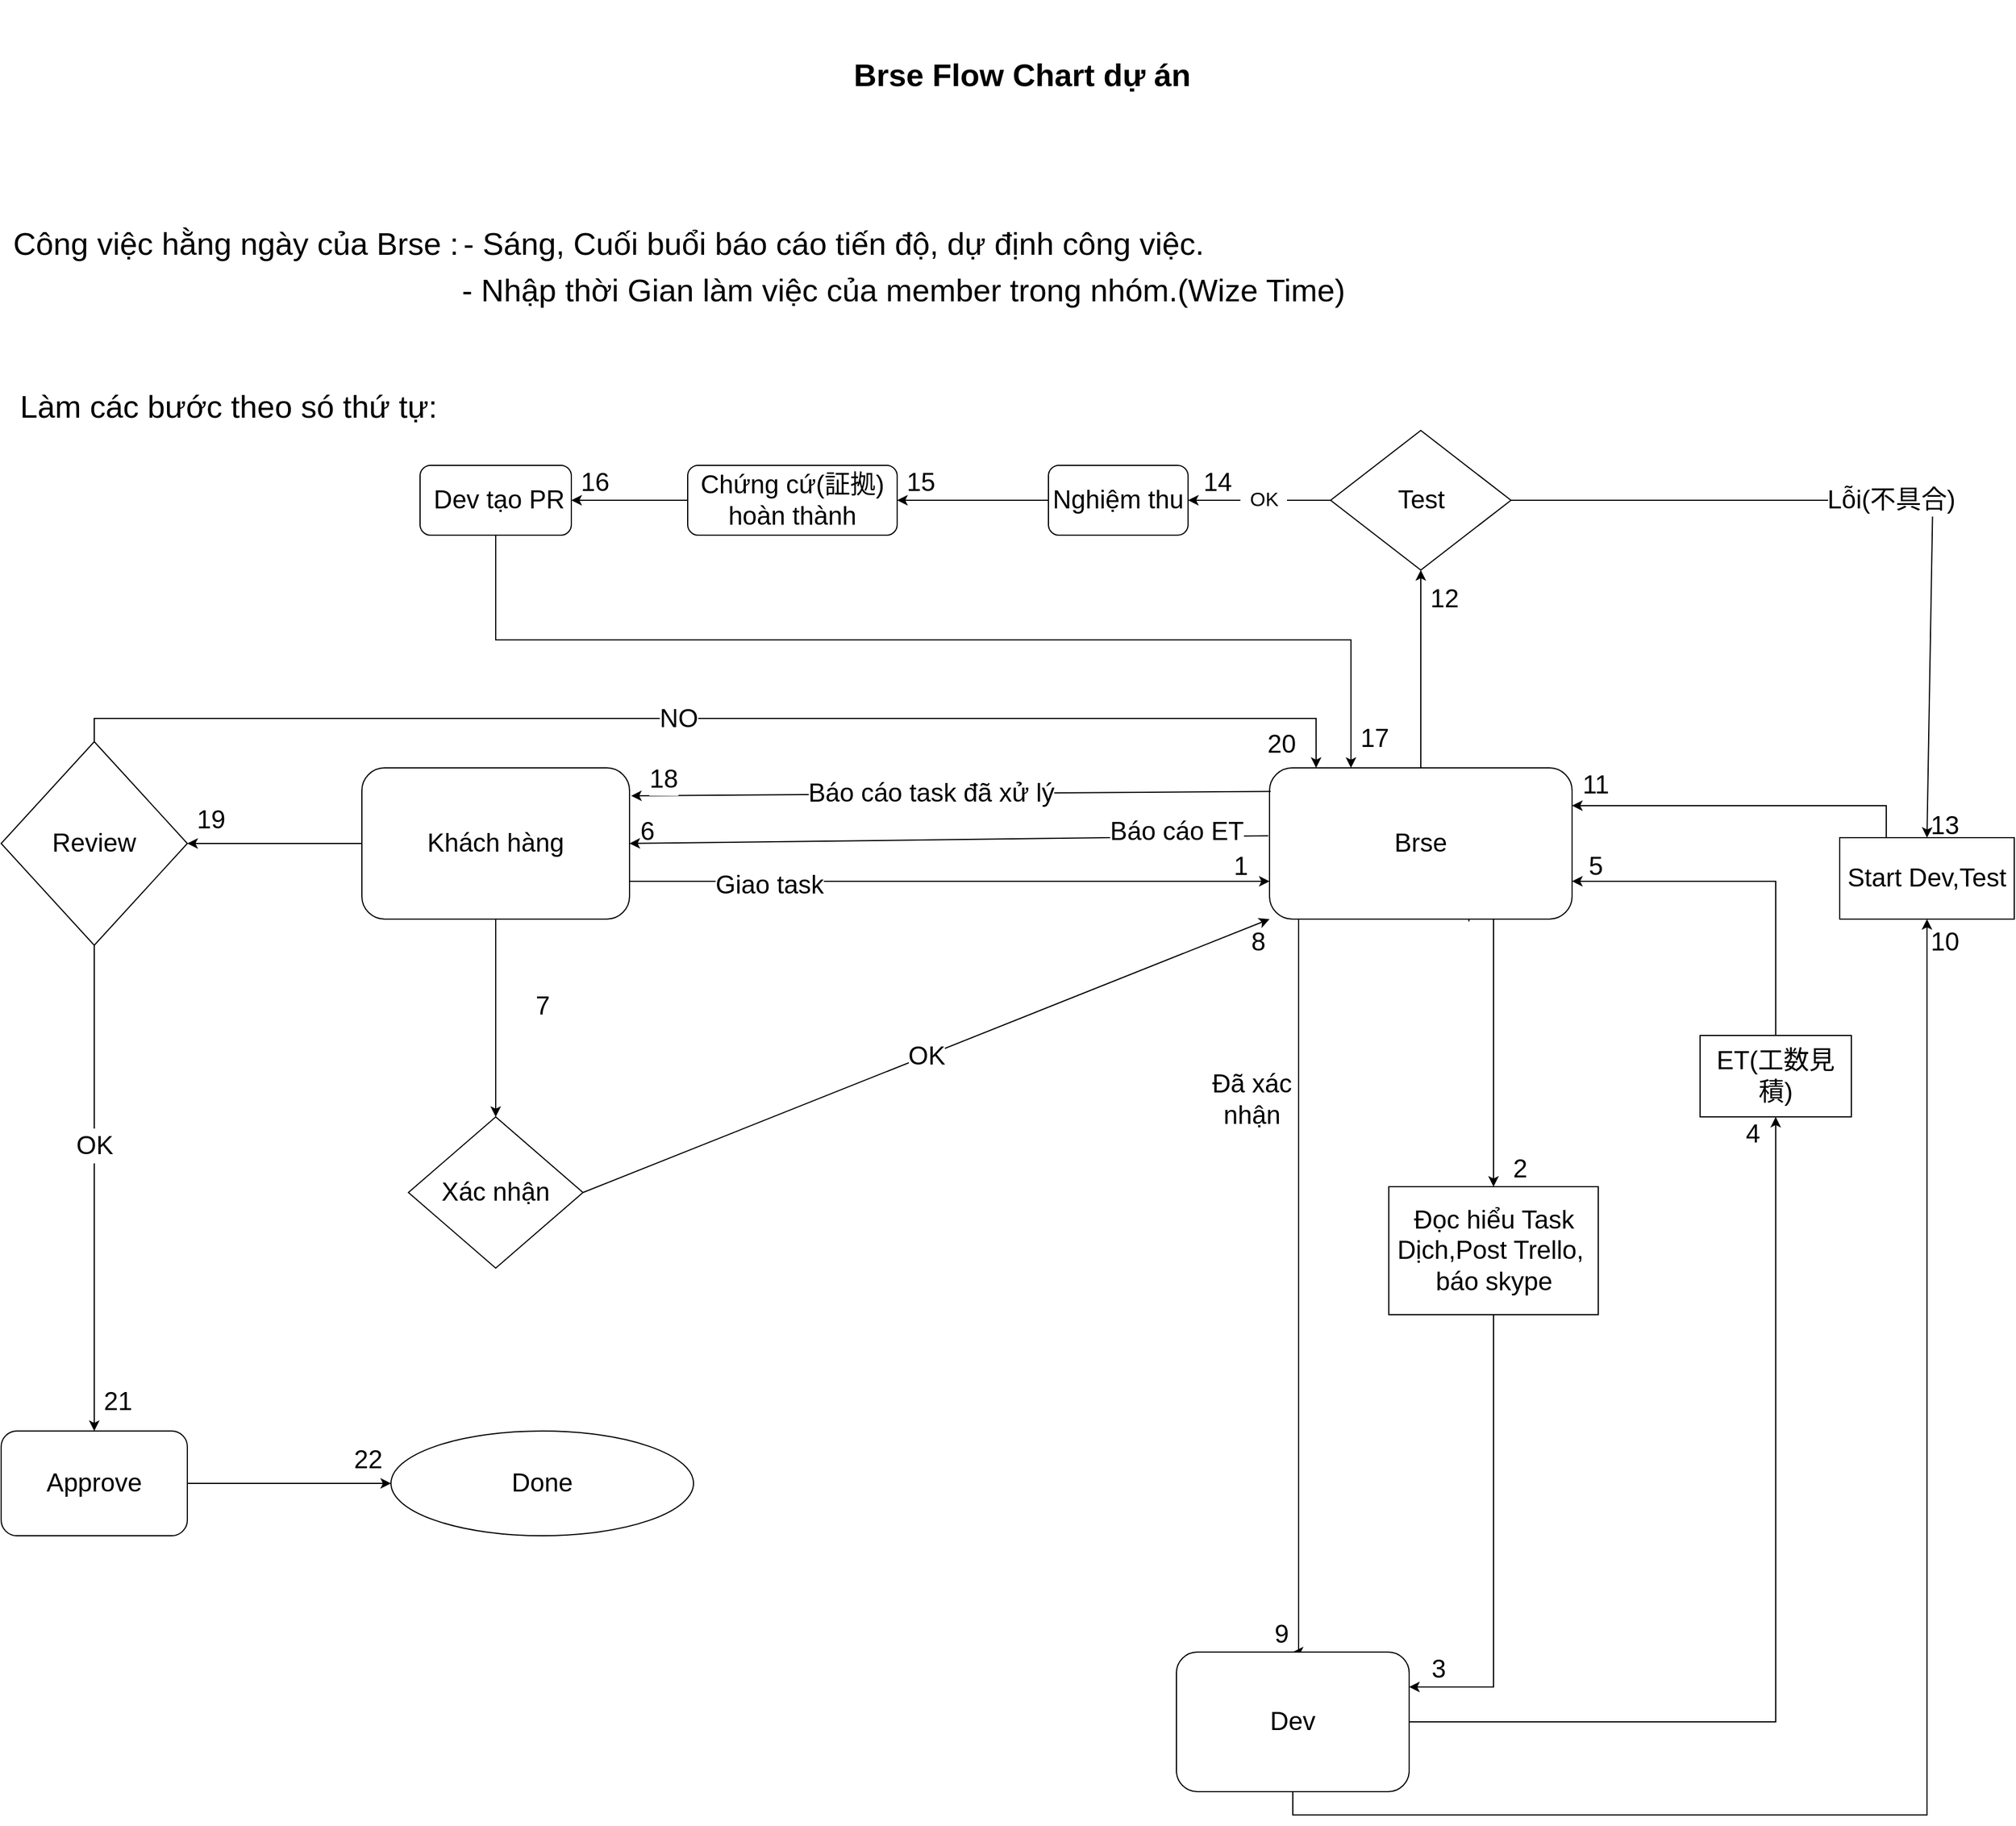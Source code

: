 <mxfile version="16.0.0" type="github">
  <diagram name="Page-1" id="74e2e168-ea6b-b213-b513-2b3c1d86103e">
    <mxGraphModel dx="2755" dy="1535" grid="1" gridSize="10" guides="1" tooltips="1" connect="1" arrows="1" fold="1" page="1" pageScale="1" pageWidth="1654" pageHeight="2336" background="none" math="0" shadow="0">
      <root>
        <mxCell id="0" />
        <mxCell id="1" parent="0" />
        <mxCell id="xQMkfc86nEP2Wq04Peo4-59" style="edgeStyle=orthogonalEdgeStyle;rounded=0;orthogonalLoop=1;jettySize=auto;html=1;exitX=0.5;exitY=1;exitDx=0;exitDy=0;entryX=0.5;entryY=0;entryDx=0;entryDy=0;fontSize=22;" parent="1" source="xQMkfc86nEP2Wq04Peo4-1" target="xQMkfc86nEP2Wq04Peo4-50" edge="1">
          <mxGeometry relative="1" as="geometry" />
        </mxCell>
        <mxCell id="xQMkfc86nEP2Wq04Peo4-154" style="edgeStyle=orthogonalEdgeStyle;rounded=0;orthogonalLoop=1;jettySize=auto;html=1;exitX=0;exitY=0.5;exitDx=0;exitDy=0;entryX=1;entryY=0.5;entryDx=0;entryDy=0;fontSize=22;" parent="1" source="xQMkfc86nEP2Wq04Peo4-1" target="xQMkfc86nEP2Wq04Peo4-153" edge="1">
          <mxGeometry relative="1" as="geometry" />
        </mxCell>
        <mxCell id="xQMkfc86nEP2Wq04Peo4-1" value="&lt;font style=&quot;font-size: 22px;&quot;&gt;Khách hàng&lt;/font&gt;" style="rounded=1;whiteSpace=wrap;html=1;fontSize=22;" parent="1" vertex="1">
          <mxGeometry x="1080" y="670" width="230" height="130" as="geometry" />
        </mxCell>
        <mxCell id="xQMkfc86nEP2Wq04Peo4-2" value="&lt;font style=&quot;font-size: 27px&quot;&gt;Brse Flow Chart dự án&lt;/font&gt;" style="text;html=1;strokeColor=none;fillColor=none;align=center;verticalAlign=middle;whiteSpace=wrap;rounded=0;fontSize=27;fontStyle=1" parent="1" vertex="1">
          <mxGeometry x="1140" y="10" width="1015" height="130" as="geometry" />
        </mxCell>
        <mxCell id="xQMkfc86nEP2Wq04Peo4-42" style="edgeStyle=orthogonalEdgeStyle;rounded=0;orthogonalLoop=1;jettySize=auto;html=1;fontSize=22;entryX=0.5;entryY=0;entryDx=0;entryDy=0;" parent="1" source="xQMkfc86nEP2Wq04Peo4-3" target="xQMkfc86nEP2Wq04Peo4-12" edge="1">
          <mxGeometry relative="1" as="geometry">
            <Array as="points">
              <mxPoint x="1885" y="860" />
              <mxPoint x="1885" y="860" />
            </Array>
          </mxGeometry>
        </mxCell>
        <mxCell id="xQMkfc86nEP2Wq04Peo4-55" style="edgeStyle=orthogonalEdgeStyle;rounded=0;orthogonalLoop=1;jettySize=auto;html=1;exitX=0.659;exitY=1.015;exitDx=0;exitDy=0;entryX=0.5;entryY=0;entryDx=0;entryDy=0;fontSize=22;exitPerimeter=0;" parent="1" source="xQMkfc86nEP2Wq04Peo4-3" target="xQMkfc86nEP2Wq04Peo4-7" edge="1">
          <mxGeometry relative="1" as="geometry">
            <Array as="points">
              <mxPoint x="2031" y="800" />
            </Array>
          </mxGeometry>
        </mxCell>
        <mxCell id="xQMkfc86nEP2Wq04Peo4-120" style="edgeStyle=orthogonalEdgeStyle;rounded=0;orthogonalLoop=1;jettySize=auto;html=1;exitX=0.5;exitY=0;exitDx=0;exitDy=0;entryX=0.5;entryY=1;entryDx=0;entryDy=0;fontSize=22;" parent="1" source="xQMkfc86nEP2Wq04Peo4-3" target="xQMkfc86nEP2Wq04Peo4-66" edge="1">
          <mxGeometry relative="1" as="geometry" />
        </mxCell>
        <mxCell id="xQMkfc86nEP2Wq04Peo4-3" value="&lt;font style=&quot;font-size: 22px;&quot;&gt;Brse&lt;/font&gt;" style="rounded=1;whiteSpace=wrap;html=1;fontSize=22;" parent="1" vertex="1">
          <mxGeometry x="1860" y="670" width="260" height="130" as="geometry" />
        </mxCell>
        <mxCell id="xQMkfc86nEP2Wq04Peo4-56" style="edgeStyle=orthogonalEdgeStyle;rounded=0;orthogonalLoop=1;jettySize=auto;html=1;exitX=0.5;exitY=1;exitDx=0;exitDy=0;fontSize=22;entryX=1;entryY=0.25;entryDx=0;entryDy=0;" parent="1" source="xQMkfc86nEP2Wq04Peo4-7" target="xQMkfc86nEP2Wq04Peo4-12" edge="1">
          <mxGeometry relative="1" as="geometry">
            <mxPoint x="2040" y="1270" as="targetPoint" />
          </mxGeometry>
        </mxCell>
        <mxCell id="xQMkfc86nEP2Wq04Peo4-7" value="Đọc hiểu Task&lt;br style=&quot;font-size: 22px;&quot;&gt;Dịch,Post Trello,&amp;nbsp;&lt;br style=&quot;font-size: 22px;&quot;&gt;báo skype" style="whiteSpace=wrap;html=1;fontSize=22;" parent="1" vertex="1">
          <mxGeometry x="1962.5" y="1030" width="180" height="110" as="geometry" />
        </mxCell>
        <mxCell id="xQMkfc86nEP2Wq04Peo4-14" style="edgeStyle=orthogonalEdgeStyle;rounded=0;orthogonalLoop=1;jettySize=auto;html=1;fontSize=22;entryX=0.5;entryY=1;entryDx=0;entryDy=0;" parent="1" source="xQMkfc86nEP2Wq04Peo4-12" target="xQMkfc86nEP2Wq04Peo4-15" edge="1">
          <mxGeometry relative="1" as="geometry">
            <mxPoint x="2130" y="1155" as="targetPoint" />
          </mxGeometry>
        </mxCell>
        <mxCell id="xQMkfc86nEP2Wq04Peo4-62" style="edgeStyle=orthogonalEdgeStyle;rounded=0;orthogonalLoop=1;jettySize=auto;html=1;exitX=0.5;exitY=1;exitDx=0;exitDy=0;entryX=0.5;entryY=1;entryDx=0;entryDy=0;fontSize=22;" parent="1" source="xQMkfc86nEP2Wq04Peo4-12" target="xQMkfc86nEP2Wq04Peo4-58" edge="1">
          <mxGeometry relative="1" as="geometry" />
        </mxCell>
        <mxCell id="xQMkfc86nEP2Wq04Peo4-12" value="Dev" style="rounded=1;whiteSpace=wrap;html=1;fontSize=22;" parent="1" vertex="1">
          <mxGeometry x="1780" y="1430" width="200" height="120" as="geometry" />
        </mxCell>
        <mxCell id="xQMkfc86nEP2Wq04Peo4-64" style="edgeStyle=orthogonalEdgeStyle;rounded=0;orthogonalLoop=1;jettySize=auto;html=1;exitX=0.5;exitY=0;exitDx=0;exitDy=0;entryX=1;entryY=0.75;entryDx=0;entryDy=0;fontSize=22;" parent="1" source="xQMkfc86nEP2Wq04Peo4-15" target="xQMkfc86nEP2Wq04Peo4-3" edge="1">
          <mxGeometry relative="1" as="geometry" />
        </mxCell>
        <mxCell id="xQMkfc86nEP2Wq04Peo4-15" value="ET(工数見積)" style="rounded=0;whiteSpace=wrap;html=1;fontSize=22;" parent="1" vertex="1">
          <mxGeometry x="2230" y="900" width="130" height="70" as="geometry" />
        </mxCell>
        <mxCell id="xQMkfc86nEP2Wq04Peo4-48" value="Đã xác nhận" style="text;html=1;strokeColor=none;fillColor=none;align=center;verticalAlign=middle;whiteSpace=wrap;rounded=0;fontSize=22;" parent="1" vertex="1">
          <mxGeometry x="1790" y="900" width="110" height="110" as="geometry" />
        </mxCell>
        <mxCell id="xQMkfc86nEP2Wq04Peo4-50" value="Xác nhận" style="rhombus;whiteSpace=wrap;html=1;fontSize=22;" parent="1" vertex="1">
          <mxGeometry x="1120" y="970" width="150" height="130" as="geometry" />
        </mxCell>
        <mxCell id="xQMkfc86nEP2Wq04Peo4-52" value="" style="endArrow=classic;html=1;rounded=0;fontSize=22;exitX=1;exitY=0.5;exitDx=0;exitDy=0;" parent="1" source="xQMkfc86nEP2Wq04Peo4-50" edge="1">
          <mxGeometry relative="1" as="geometry">
            <mxPoint x="1325" y="954.33" as="sourcePoint" />
            <mxPoint x="1860" y="800" as="targetPoint" />
          </mxGeometry>
        </mxCell>
        <mxCell id="xQMkfc86nEP2Wq04Peo4-53" value="OK" style="edgeLabel;resizable=0;html=1;align=center;verticalAlign=middle;fontSize=22;" parent="xQMkfc86nEP2Wq04Peo4-52" connectable="0" vertex="1">
          <mxGeometry relative="1" as="geometry" />
        </mxCell>
        <mxCell id="xQMkfc86nEP2Wq04Peo4-63" style="edgeStyle=orthogonalEdgeStyle;rounded=0;orthogonalLoop=1;jettySize=auto;html=1;exitX=0;exitY=0.25;exitDx=0;exitDy=0;entryX=1;entryY=0.25;entryDx=0;entryDy=0;fontSize=22;" parent="1" source="xQMkfc86nEP2Wq04Peo4-58" target="xQMkfc86nEP2Wq04Peo4-3" edge="1">
          <mxGeometry relative="1" as="geometry">
            <Array as="points">
              <mxPoint x="2390" y="755" />
              <mxPoint x="2390" y="703" />
            </Array>
          </mxGeometry>
        </mxCell>
        <mxCell id="xQMkfc86nEP2Wq04Peo4-58" value="Start Dev,Test" style="whiteSpace=wrap;html=1;fontSize=22;" parent="1" vertex="1">
          <mxGeometry x="2350" y="730" width="150" height="70" as="geometry" />
        </mxCell>
        <mxCell id="xQMkfc86nEP2Wq04Peo4-122" style="edgeStyle=orthogonalEdgeStyle;rounded=0;orthogonalLoop=1;jettySize=auto;html=1;exitX=0;exitY=0.5;exitDx=0;exitDy=0;entryX=1;entryY=0.5;entryDx=0;entryDy=0;fontSize=22;startArrow=none;" parent="1" source="pd8-yEGjDNb1RQK0JbQd-3" target="xQMkfc86nEP2Wq04Peo4-77" edge="1">
          <mxGeometry relative="1" as="geometry" />
        </mxCell>
        <mxCell id="xQMkfc86nEP2Wq04Peo4-66" value="Test" style="rhombus;whiteSpace=wrap;html=1;fontSize=22;" parent="1" vertex="1">
          <mxGeometry x="1912.5" y="380" width="155" height="120" as="geometry" />
        </mxCell>
        <mxCell id="xQMkfc86nEP2Wq04Peo4-72" value="" style="endArrow=classic;html=1;rounded=0;fontSize=22;entryX=0.5;entryY=0;entryDx=0;entryDy=0;exitX=1;exitY=0.5;exitDx=0;exitDy=0;" parent="1" source="xQMkfc86nEP2Wq04Peo4-66" target="xQMkfc86nEP2Wq04Peo4-58" edge="1">
          <mxGeometry relative="1" as="geometry">
            <mxPoint x="2420" y="660" as="sourcePoint" />
            <mxPoint x="2418.89" y="740" as="targetPoint" />
            <Array as="points">
              <mxPoint x="2430" y="440" />
            </Array>
          </mxGeometry>
        </mxCell>
        <mxCell id="xQMkfc86nEP2Wq04Peo4-73" value="Lỗi(不具合)" style="edgeLabel;resizable=0;html=1;align=center;verticalAlign=middle;fontSize=22;" parent="xQMkfc86nEP2Wq04Peo4-72" connectable="0" vertex="1">
          <mxGeometry relative="1" as="geometry" />
        </mxCell>
        <mxCell id="xQMkfc86nEP2Wq04Peo4-123" style="edgeStyle=orthogonalEdgeStyle;rounded=0;orthogonalLoop=1;jettySize=auto;html=1;exitX=0;exitY=0.5;exitDx=0;exitDy=0;entryX=1;entryY=0.5;entryDx=0;entryDy=0;fontSize=22;" parent="1" source="xQMkfc86nEP2Wq04Peo4-77" target="xQMkfc86nEP2Wq04Peo4-110" edge="1">
          <mxGeometry relative="1" as="geometry" />
        </mxCell>
        <mxCell id="xQMkfc86nEP2Wq04Peo4-77" value="Nghiệm thu" style="rounded=1;whiteSpace=wrap;html=1;fontSize=22;" parent="1" vertex="1">
          <mxGeometry x="1670" y="410" width="120" height="60" as="geometry" />
        </mxCell>
        <mxCell id="xQMkfc86nEP2Wq04Peo4-90" value="1" style="text;html=1;align=center;verticalAlign=middle;resizable=0;points=[];autosize=1;strokeColor=none;fillColor=none;fontSize=22;" parent="1" vertex="1">
          <mxGeometry x="1820" y="740" width="30" height="30" as="geometry" />
        </mxCell>
        <mxCell id="xQMkfc86nEP2Wq04Peo4-91" value="2" style="text;html=1;align=center;verticalAlign=middle;resizable=0;points=[];autosize=1;strokeColor=none;fillColor=none;fontSize=22;" parent="1" vertex="1">
          <mxGeometry x="2060" y="1000" width="30" height="30" as="geometry" />
        </mxCell>
        <mxCell id="xQMkfc86nEP2Wq04Peo4-92" value="3" style="text;html=1;align=center;verticalAlign=middle;resizable=0;points=[];autosize=1;strokeColor=none;fillColor=none;fontSize=22;" parent="1" vertex="1">
          <mxGeometry x="1990" y="1430" width="30" height="30" as="geometry" />
        </mxCell>
        <mxCell id="xQMkfc86nEP2Wq04Peo4-93" value="4" style="text;html=1;align=center;verticalAlign=middle;resizable=0;points=[];autosize=1;strokeColor=none;fillColor=none;fontSize=22;" parent="1" vertex="1">
          <mxGeometry x="2260" y="970" width="30" height="30" as="geometry" />
        </mxCell>
        <mxCell id="xQMkfc86nEP2Wq04Peo4-94" value="5" style="text;html=1;align=center;verticalAlign=middle;resizable=0;points=[];autosize=1;strokeColor=none;fillColor=none;fontSize=22;" parent="1" vertex="1">
          <mxGeometry x="2125" y="740" width="30" height="30" as="geometry" />
        </mxCell>
        <mxCell id="xQMkfc86nEP2Wq04Peo4-95" value="6" style="text;html=1;align=center;verticalAlign=middle;resizable=0;points=[];autosize=1;strokeColor=none;fillColor=none;fontSize=22;" parent="1" vertex="1">
          <mxGeometry x="1310" y="710" width="30" height="30" as="geometry" />
        </mxCell>
        <mxCell id="xQMkfc86nEP2Wq04Peo4-96" value="7" style="text;html=1;align=center;verticalAlign=middle;resizable=0;points=[];autosize=1;strokeColor=none;fillColor=none;fontSize=22;" parent="1" vertex="1">
          <mxGeometry x="1220" y="860" width="30" height="30" as="geometry" />
        </mxCell>
        <mxCell id="xQMkfc86nEP2Wq04Peo4-97" value="8" style="text;html=1;align=center;verticalAlign=middle;resizable=0;points=[];autosize=1;strokeColor=none;fillColor=none;fontSize=22;" parent="1" vertex="1">
          <mxGeometry x="1835" y="805" width="30" height="30" as="geometry" />
        </mxCell>
        <mxCell id="xQMkfc86nEP2Wq04Peo4-98" value="9" style="text;html=1;align=center;verticalAlign=middle;resizable=0;points=[];autosize=1;strokeColor=none;fillColor=none;fontSize=22;" parent="1" vertex="1">
          <mxGeometry x="1855" y="1400" width="30" height="30" as="geometry" />
        </mxCell>
        <mxCell id="xQMkfc86nEP2Wq04Peo4-100" value="10" style="text;html=1;align=center;verticalAlign=middle;resizable=0;points=[];autosize=1;strokeColor=none;fillColor=none;fontSize=22;" parent="1" vertex="1">
          <mxGeometry x="2420" y="805" width="40" height="30" as="geometry" />
        </mxCell>
        <mxCell id="xQMkfc86nEP2Wq04Peo4-101" value="11" style="text;html=1;align=center;verticalAlign=middle;resizable=0;points=[];autosize=1;strokeColor=none;fillColor=none;fontSize=22;" parent="1" vertex="1">
          <mxGeometry x="2120" y="670" width="40" height="30" as="geometry" />
        </mxCell>
        <mxCell id="xQMkfc86nEP2Wq04Peo4-124" style="edgeStyle=orthogonalEdgeStyle;rounded=0;orthogonalLoop=1;jettySize=auto;html=1;exitX=0.5;exitY=1;exitDx=0;exitDy=0;fontSize=22;" parent="1" source="pd8-yEGjDNb1RQK0JbQd-6" edge="1">
          <mxGeometry relative="1" as="geometry">
            <mxPoint x="1930" y="670" as="targetPoint" />
            <Array as="points">
              <mxPoint x="1195" y="560" />
              <mxPoint x="1930" y="560" />
            </Array>
          </mxGeometry>
        </mxCell>
        <mxCell id="pd8-yEGjDNb1RQK0JbQd-7" style="edgeStyle=orthogonalEdgeStyle;rounded=0;orthogonalLoop=1;jettySize=auto;html=1;exitX=0;exitY=0.5;exitDx=0;exitDy=0;entryX=1;entryY=0.5;entryDx=0;entryDy=0;fontSize=22;" edge="1" parent="1" source="xQMkfc86nEP2Wq04Peo4-110" target="pd8-yEGjDNb1RQK0JbQd-6">
          <mxGeometry relative="1" as="geometry" />
        </mxCell>
        <mxCell id="xQMkfc86nEP2Wq04Peo4-110" value="Chứng cứ(証拠) hoàn thành" style="rounded=1;whiteSpace=wrap;html=1;fontSize=22;" parent="1" vertex="1">
          <mxGeometry x="1360" y="410" width="180" height="60" as="geometry" />
        </mxCell>
        <mxCell id="xQMkfc86nEP2Wq04Peo4-163" value="" style="edgeStyle=orthogonalEdgeStyle;rounded=0;orthogonalLoop=1;jettySize=auto;html=1;fontSize=22;" parent="1" source="xQMkfc86nEP2Wq04Peo4-116" target="xQMkfc86nEP2Wq04Peo4-162" edge="1">
          <mxGeometry relative="1" as="geometry" />
        </mxCell>
        <mxCell id="xQMkfc86nEP2Wq04Peo4-116" value="Approve" style="rounded=1;whiteSpace=wrap;html=1;fontSize=22;" parent="1" vertex="1">
          <mxGeometry x="770" y="1240" width="160" height="90" as="geometry" />
        </mxCell>
        <mxCell id="xQMkfc86nEP2Wq04Peo4-139" value="" style="endArrow=classic;html=1;rounded=0;fontSize=22;exitX=-0.004;exitY=0.449;exitDx=0;exitDy=0;exitPerimeter=0;entryX=1;entryY=0.5;entryDx=0;entryDy=0;" parent="1" source="xQMkfc86nEP2Wq04Peo4-3" target="xQMkfc86nEP2Wq04Peo4-1" edge="1">
          <mxGeometry relative="1" as="geometry">
            <mxPoint x="1660" y="870" as="sourcePoint" />
            <mxPoint x="1370" y="690" as="targetPoint" />
            <Array as="points" />
          </mxGeometry>
        </mxCell>
        <mxCell id="xQMkfc86nEP2Wq04Peo4-140" value="Báo cáo ET" style="edgeLabel;resizable=0;html=1;align=center;verticalAlign=middle;fontSize=22;" parent="xQMkfc86nEP2Wq04Peo4-139" connectable="0" vertex="1">
          <mxGeometry relative="1" as="geometry">
            <mxPoint x="195" y="-7" as="offset" />
          </mxGeometry>
        </mxCell>
        <mxCell id="xQMkfc86nEP2Wq04Peo4-141" value="" style="endArrow=classic;html=1;rounded=0;fontSize=22;entryX=0;entryY=0.75;entryDx=0;entryDy=0;exitX=1;exitY=0.75;exitDx=0;exitDy=0;" parent="1" source="xQMkfc86nEP2Wq04Peo4-1" target="xQMkfc86nEP2Wq04Peo4-3" edge="1">
          <mxGeometry relative="1" as="geometry">
            <mxPoint x="1660" y="870" as="sourcePoint" />
            <mxPoint x="1760" y="870" as="targetPoint" />
          </mxGeometry>
        </mxCell>
        <mxCell id="xQMkfc86nEP2Wq04Peo4-142" value="Giao task" style="edgeLabel;resizable=0;html=1;align=center;verticalAlign=middle;fontSize=22;" parent="xQMkfc86nEP2Wq04Peo4-141" connectable="0" vertex="1">
          <mxGeometry relative="1" as="geometry">
            <mxPoint x="-155" y="3" as="offset" />
          </mxGeometry>
        </mxCell>
        <mxCell id="xQMkfc86nEP2Wq04Peo4-150" value="" style="endArrow=classic;html=1;rounded=0;fontSize=22;exitX=0.004;exitY=0.156;exitDx=0;exitDy=0;exitPerimeter=0;entryX=1.006;entryY=0.185;entryDx=0;entryDy=0;entryPerimeter=0;" parent="1" source="xQMkfc86nEP2Wq04Peo4-3" target="xQMkfc86nEP2Wq04Peo4-1" edge="1">
          <mxGeometry relative="1" as="geometry">
            <mxPoint x="1650" y="700" as="sourcePoint" />
            <mxPoint x="1750" y="700" as="targetPoint" />
          </mxGeometry>
        </mxCell>
        <mxCell id="xQMkfc86nEP2Wq04Peo4-151" value="Báo cáo task đã xử lý" style="edgeLabel;resizable=0;html=1;align=center;verticalAlign=middle;fontSize=22;" parent="xQMkfc86nEP2Wq04Peo4-150" connectable="0" vertex="1">
          <mxGeometry relative="1" as="geometry">
            <mxPoint x="-17" as="offset" />
          </mxGeometry>
        </mxCell>
        <mxCell id="xQMkfc86nEP2Wq04Peo4-169" value="18" style="edgeLabel;html=1;align=center;verticalAlign=middle;resizable=0;points=[];fontSize=22;" parent="xQMkfc86nEP2Wq04Peo4-150" vertex="1" connectable="0">
          <mxGeometry x="0.903" y="-6" relative="1" as="geometry">
            <mxPoint x="1" y="-8" as="offset" />
          </mxGeometry>
        </mxCell>
        <mxCell id="xQMkfc86nEP2Wq04Peo4-155" style="edgeStyle=orthogonalEdgeStyle;rounded=0;orthogonalLoop=1;jettySize=auto;html=1;exitX=0.5;exitY=1;exitDx=0;exitDy=0;entryX=0.5;entryY=0;entryDx=0;entryDy=0;fontSize=22;startArrow=none;" parent="1" source="xQMkfc86nEP2Wq04Peo4-156" target="xQMkfc86nEP2Wq04Peo4-116" edge="1">
          <mxGeometry relative="1" as="geometry" />
        </mxCell>
        <mxCell id="xQMkfc86nEP2Wq04Peo4-160" style="edgeStyle=orthogonalEdgeStyle;rounded=0;orthogonalLoop=1;jettySize=auto;html=1;exitX=0.5;exitY=0;exitDx=0;exitDy=0;entryX=0.154;entryY=0;entryDx=0;entryDy=0;entryPerimeter=0;fontSize=22;" parent="1" source="xQMkfc86nEP2Wq04Peo4-153" target="xQMkfc86nEP2Wq04Peo4-3" edge="1">
          <mxGeometry relative="1" as="geometry" />
        </mxCell>
        <mxCell id="xQMkfc86nEP2Wq04Peo4-161" value="NO" style="edgeLabel;html=1;align=center;verticalAlign=middle;resizable=0;points=[];fontSize=22;" parent="xQMkfc86nEP2Wq04Peo4-160" vertex="1" connectable="0">
          <mxGeometry x="-0.062" relative="1" as="geometry">
            <mxPoint as="offset" />
          </mxGeometry>
        </mxCell>
        <mxCell id="xQMkfc86nEP2Wq04Peo4-153" value="Review" style="rhombus;whiteSpace=wrap;html=1;fontSize=22;" parent="1" vertex="1">
          <mxGeometry x="770" y="647.5" width="160" height="175" as="geometry" />
        </mxCell>
        <mxCell id="xQMkfc86nEP2Wq04Peo4-156" value="OK" style="text;html=1;align=center;verticalAlign=middle;resizable=0;points=[];autosize=1;strokeColor=none;fillColor=none;fontSize=22;" parent="1" vertex="1">
          <mxGeometry x="825" y="980" width="50" height="30" as="geometry" />
        </mxCell>
        <mxCell id="xQMkfc86nEP2Wq04Peo4-157" value="" style="edgeStyle=orthogonalEdgeStyle;rounded=0;orthogonalLoop=1;jettySize=auto;html=1;exitX=0.5;exitY=1;exitDx=0;exitDy=0;entryX=0.5;entryY=0;entryDx=0;entryDy=0;fontSize=22;endArrow=none;" parent="1" source="xQMkfc86nEP2Wq04Peo4-153" target="xQMkfc86nEP2Wq04Peo4-156" edge="1">
          <mxGeometry relative="1" as="geometry">
            <mxPoint x="850" y="822.5" as="sourcePoint" />
            <mxPoint x="850" y="1155" as="targetPoint" />
          </mxGeometry>
        </mxCell>
        <mxCell id="xQMkfc86nEP2Wq04Peo4-162" value="Done" style="ellipse;whiteSpace=wrap;html=1;fontSize=22;rounded=1;" parent="1" vertex="1">
          <mxGeometry x="1105" y="1240" width="260" height="90" as="geometry" />
        </mxCell>
        <mxCell id="xQMkfc86nEP2Wq04Peo4-164" value="12" style="text;html=1;align=center;verticalAlign=middle;resizable=0;points=[];autosize=1;strokeColor=none;fillColor=none;fontSize=22;" parent="1" vertex="1">
          <mxGeometry x="1990" y="510" width="40" height="30" as="geometry" />
        </mxCell>
        <mxCell id="xQMkfc86nEP2Wq04Peo4-165" value="13" style="text;html=1;align=center;verticalAlign=middle;resizable=0;points=[];autosize=1;strokeColor=none;fillColor=none;fontSize=22;" parent="1" vertex="1">
          <mxGeometry x="2420" y="705" width="40" height="30" as="geometry" />
        </mxCell>
        <mxCell id="xQMkfc86nEP2Wq04Peo4-166" value="14" style="text;html=1;align=center;verticalAlign=middle;resizable=0;points=[];autosize=1;strokeColor=none;fillColor=none;fontSize=22;" parent="1" vertex="1">
          <mxGeometry x="1795" y="410" width="40" height="30" as="geometry" />
        </mxCell>
        <mxCell id="xQMkfc86nEP2Wq04Peo4-167" value="15" style="text;html=1;align=center;verticalAlign=middle;resizable=0;points=[];autosize=1;strokeColor=none;fillColor=none;fontSize=22;" parent="1" vertex="1">
          <mxGeometry x="1540" y="410" width="40" height="30" as="geometry" />
        </mxCell>
        <mxCell id="xQMkfc86nEP2Wq04Peo4-168" value="17" style="text;html=1;align=center;verticalAlign=middle;resizable=0;points=[];autosize=1;strokeColor=none;fillColor=none;fontSize=22;" parent="1" vertex="1">
          <mxGeometry x="1930" y="630" width="40" height="30" as="geometry" />
        </mxCell>
        <mxCell id="xQMkfc86nEP2Wq04Peo4-170" value="19" style="text;html=1;align=center;verticalAlign=middle;resizable=0;points=[];autosize=1;strokeColor=none;fillColor=none;fontSize=22;" parent="1" vertex="1">
          <mxGeometry x="930" y="700" width="40" height="30" as="geometry" />
        </mxCell>
        <mxCell id="xQMkfc86nEP2Wq04Peo4-171" value="20" style="text;html=1;align=center;verticalAlign=middle;resizable=0;points=[];autosize=1;strokeColor=none;fillColor=none;fontSize=22;" parent="1" vertex="1">
          <mxGeometry x="1850" y="635" width="40" height="30" as="geometry" />
        </mxCell>
        <mxCell id="xQMkfc86nEP2Wq04Peo4-172" value="21" style="text;html=1;align=center;verticalAlign=middle;resizable=0;points=[];autosize=1;strokeColor=none;fillColor=none;fontSize=22;" parent="1" vertex="1">
          <mxGeometry x="850" y="1200" width="40" height="30" as="geometry" />
        </mxCell>
        <mxCell id="xQMkfc86nEP2Wq04Peo4-173" value="22" style="text;html=1;align=center;verticalAlign=middle;resizable=0;points=[];autosize=1;strokeColor=none;fillColor=none;fontSize=22;" parent="1" vertex="1">
          <mxGeometry x="1065" y="1250" width="40" height="30" as="geometry" />
        </mxCell>
        <mxCell id="xQMkfc86nEP2Wq04Peo4-174" value="Làm các bước theo só thứ tự:" style="text;html=1;align=center;verticalAlign=middle;resizable=0;points=[];autosize=1;strokeColor=none;fillColor=none;fontSize=27;" parent="1" vertex="1">
          <mxGeometry x="780" y="340" width="370" height="40" as="geometry" />
        </mxCell>
        <mxCell id="xQMkfc86nEP2Wq04Peo4-175" value="Công việc hằng ngày của Brse :&amp;nbsp;" style="text;html=1;align=center;verticalAlign=middle;resizable=0;points=[];autosize=1;strokeColor=none;fillColor=none;fontSize=27;" parent="1" vertex="1">
          <mxGeometry x="770" y="200" width="410" height="40" as="geometry" />
        </mxCell>
        <mxCell id="xQMkfc86nEP2Wq04Peo4-176" value="- Sáng, Cuối buổi báo cáo tiến độ, dự định công việc." style="text;html=1;align=center;verticalAlign=middle;resizable=0;points=[];autosize=1;strokeColor=none;fillColor=none;fontSize=27;" parent="1" vertex="1">
          <mxGeometry x="1160" y="200" width="650" height="40" as="geometry" />
        </mxCell>
        <mxCell id="xQMkfc86nEP2Wq04Peo4-177" value="- Nhập thời Gian làm việc của member trong nhóm.(Wize Time)" style="text;html=1;align=center;verticalAlign=middle;resizable=0;points=[];autosize=1;strokeColor=none;fillColor=none;fontSize=27;" parent="1" vertex="1">
          <mxGeometry x="1160" y="240" width="770" height="40" as="geometry" />
        </mxCell>
        <mxCell id="pd8-yEGjDNb1RQK0JbQd-3" value="OK" style="text;html=1;align=center;verticalAlign=middle;resizable=0;points=[];autosize=1;strokeColor=none;fillColor=none;fontSize=17;" vertex="1" parent="1">
          <mxGeometry x="1835" y="425" width="40" height="30" as="geometry" />
        </mxCell>
        <mxCell id="pd8-yEGjDNb1RQK0JbQd-4" value="" style="edgeStyle=orthogonalEdgeStyle;rounded=0;orthogonalLoop=1;jettySize=auto;html=1;exitX=0;exitY=0.5;exitDx=0;exitDy=0;entryX=1;entryY=0.5;entryDx=0;entryDy=0;fontSize=22;endArrow=none;" edge="1" parent="1" source="xQMkfc86nEP2Wq04Peo4-66" target="pd8-yEGjDNb1RQK0JbQd-3">
          <mxGeometry relative="1" as="geometry">
            <mxPoint x="1912.5" y="440" as="sourcePoint" />
            <mxPoint x="1790" y="440" as="targetPoint" />
          </mxGeometry>
        </mxCell>
        <mxCell id="pd8-yEGjDNb1RQK0JbQd-6" value="&amp;nbsp;Dev tạo PR" style="rounded=1;whiteSpace=wrap;html=1;fontSize=22;" vertex="1" parent="1">
          <mxGeometry x="1130" y="410" width="130" height="60" as="geometry" />
        </mxCell>
        <mxCell id="pd8-yEGjDNb1RQK0JbQd-8" value="16" style="text;html=1;align=center;verticalAlign=middle;resizable=0;points=[];autosize=1;strokeColor=none;fillColor=none;fontSize=22;" vertex="1" parent="1">
          <mxGeometry x="1260" y="410" width="40" height="30" as="geometry" />
        </mxCell>
      </root>
    </mxGraphModel>
  </diagram>
</mxfile>
